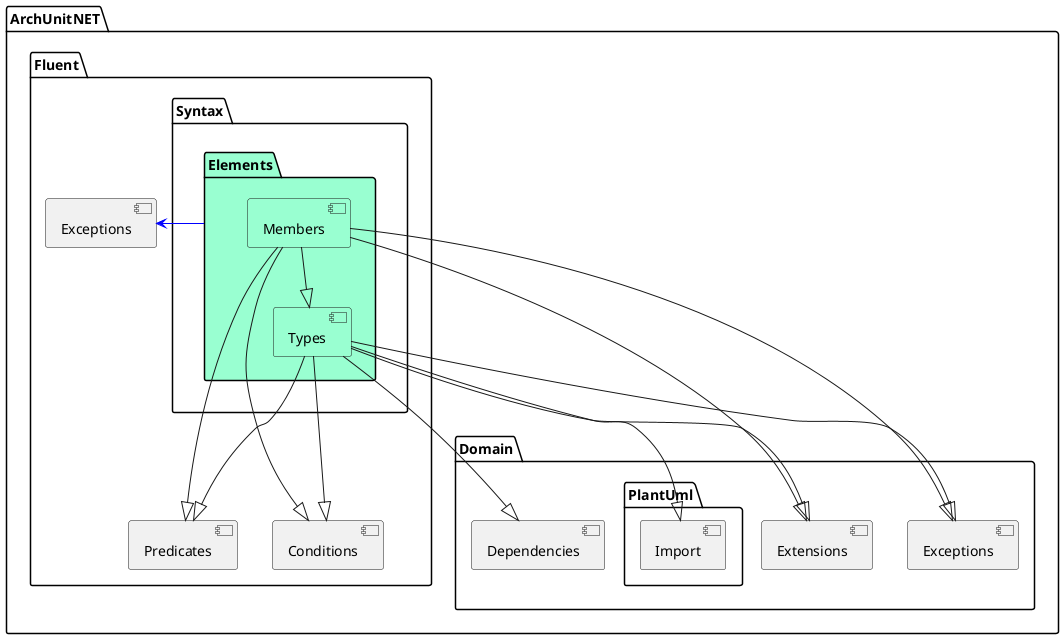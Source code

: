 @startuml
package ArchUnitNET {
package Fluent {
package Syntax {
package Elements {
[Types] as ArchUnitNET.Fluent.Syntax.Elements.Types #99ffd1
}
}
}
}

package ArchUnitNET {
package Fluent {
package Syntax {
package Elements {
[Members] as ArchUnitNET.Fluent.Syntax.Elements.Members #99ffd1
}
}
}
}

package ArchUnitNET {
package Fluent {
[Predicates] as ArchUnitNET.Fluent.Predicates
}
}

package ArchUnitNET {
package Fluent {
[Exceptions] as ArchUnitNET.Fluent.Exceptions
}
}

package ArchUnitNET {
package Fluent {
[Conditions] as ArchUnitNET.Fluent.Conditions
}
}

package ArchUnitNET {
package Domain {
package PlantUml {
[Import] as ArchUnitNET.Domain.PlantUml.Import
}
}
}

package ArchUnitNET {
package Domain {
[Extensions] as ArchUnitNET.Domain.Extensions
}
}

package ArchUnitNET {
package Domain {
[Exceptions] as ArchUnitNET.Domain.Exceptions
}
}

package ArchUnitNET {
package Domain {
[Dependencies] as ArchUnitNET.Domain.Dependencies
}
}

package ArchUnitNET {
package Fluent {
package Syntax {
package Elements #99ffd1 {
}
}
}
}

Elements -[#blue]> [ArchUnitNET.Fluent.Exceptions]
[ArchUnitNET.Fluent.Syntax.Elements.Types] --|> [ArchUnitNET.Fluent.Predicates]
[ArchUnitNET.Fluent.Syntax.Elements.Types] --|> [ArchUnitNET.Fluent.Conditions]
[ArchUnitNET.Fluent.Syntax.Elements.Types] --|> [ArchUnitNET.Domain.PlantUml.Import]
[ArchUnitNET.Fluent.Syntax.Elements.Types] --|> [ArchUnitNET.Domain.Extensions]
[ArchUnitNET.Fluent.Syntax.Elements.Types] --|> [ArchUnitNET.Domain.Exceptions]
[ArchUnitNET.Fluent.Syntax.Elements.Types] --|> [ArchUnitNET.Domain.Dependencies]
[ArchUnitNET.Fluent.Syntax.Elements.Members] --|> [ArchUnitNET.Fluent.Syntax.Elements.Types]
[ArchUnitNET.Fluent.Syntax.Elements.Members] --|> [ArchUnitNET.Fluent.Predicates]
[ArchUnitNET.Fluent.Syntax.Elements.Members] --|> [ArchUnitNET.Fluent.Conditions]
[ArchUnitNET.Fluent.Syntax.Elements.Members] --|> [ArchUnitNET.Domain.Extensions]
[ArchUnitNET.Fluent.Syntax.Elements.Members] --|> [ArchUnitNET.Domain.Exceptions]
@enduml

